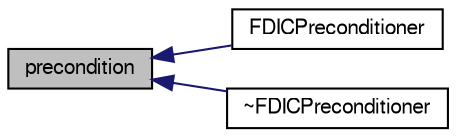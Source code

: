 digraph "precondition"
{
  bgcolor="transparent";
  edge [fontname="FreeSans",fontsize="10",labelfontname="FreeSans",labelfontsize="10"];
  node [fontname="FreeSans",fontsize="10",shape=record];
  rankdir="LR";
  Node19 [label="precondition",height=0.2,width=0.4,color="black", fillcolor="grey75", style="filled", fontcolor="black"];
  Node19 -> Node20 [dir="back",color="midnightblue",fontsize="10",style="solid",fontname="FreeSans"];
  Node20 [label="FDICPreconditioner",height=0.2,width=0.4,color="black",URL="$a26910.html#a4605dc1fe3e0bbe5c51abb8ae6525806",tooltip="Construct from matrix components and preconditioner solver controls. "];
  Node19 -> Node21 [dir="back",color="midnightblue",fontsize="10",style="solid",fontname="FreeSans"];
  Node21 [label="~FDICPreconditioner",height=0.2,width=0.4,color="black",URL="$a26910.html#a92a6e614797127fac3824c3e7c9f8578",tooltip="Destructor. "];
}
